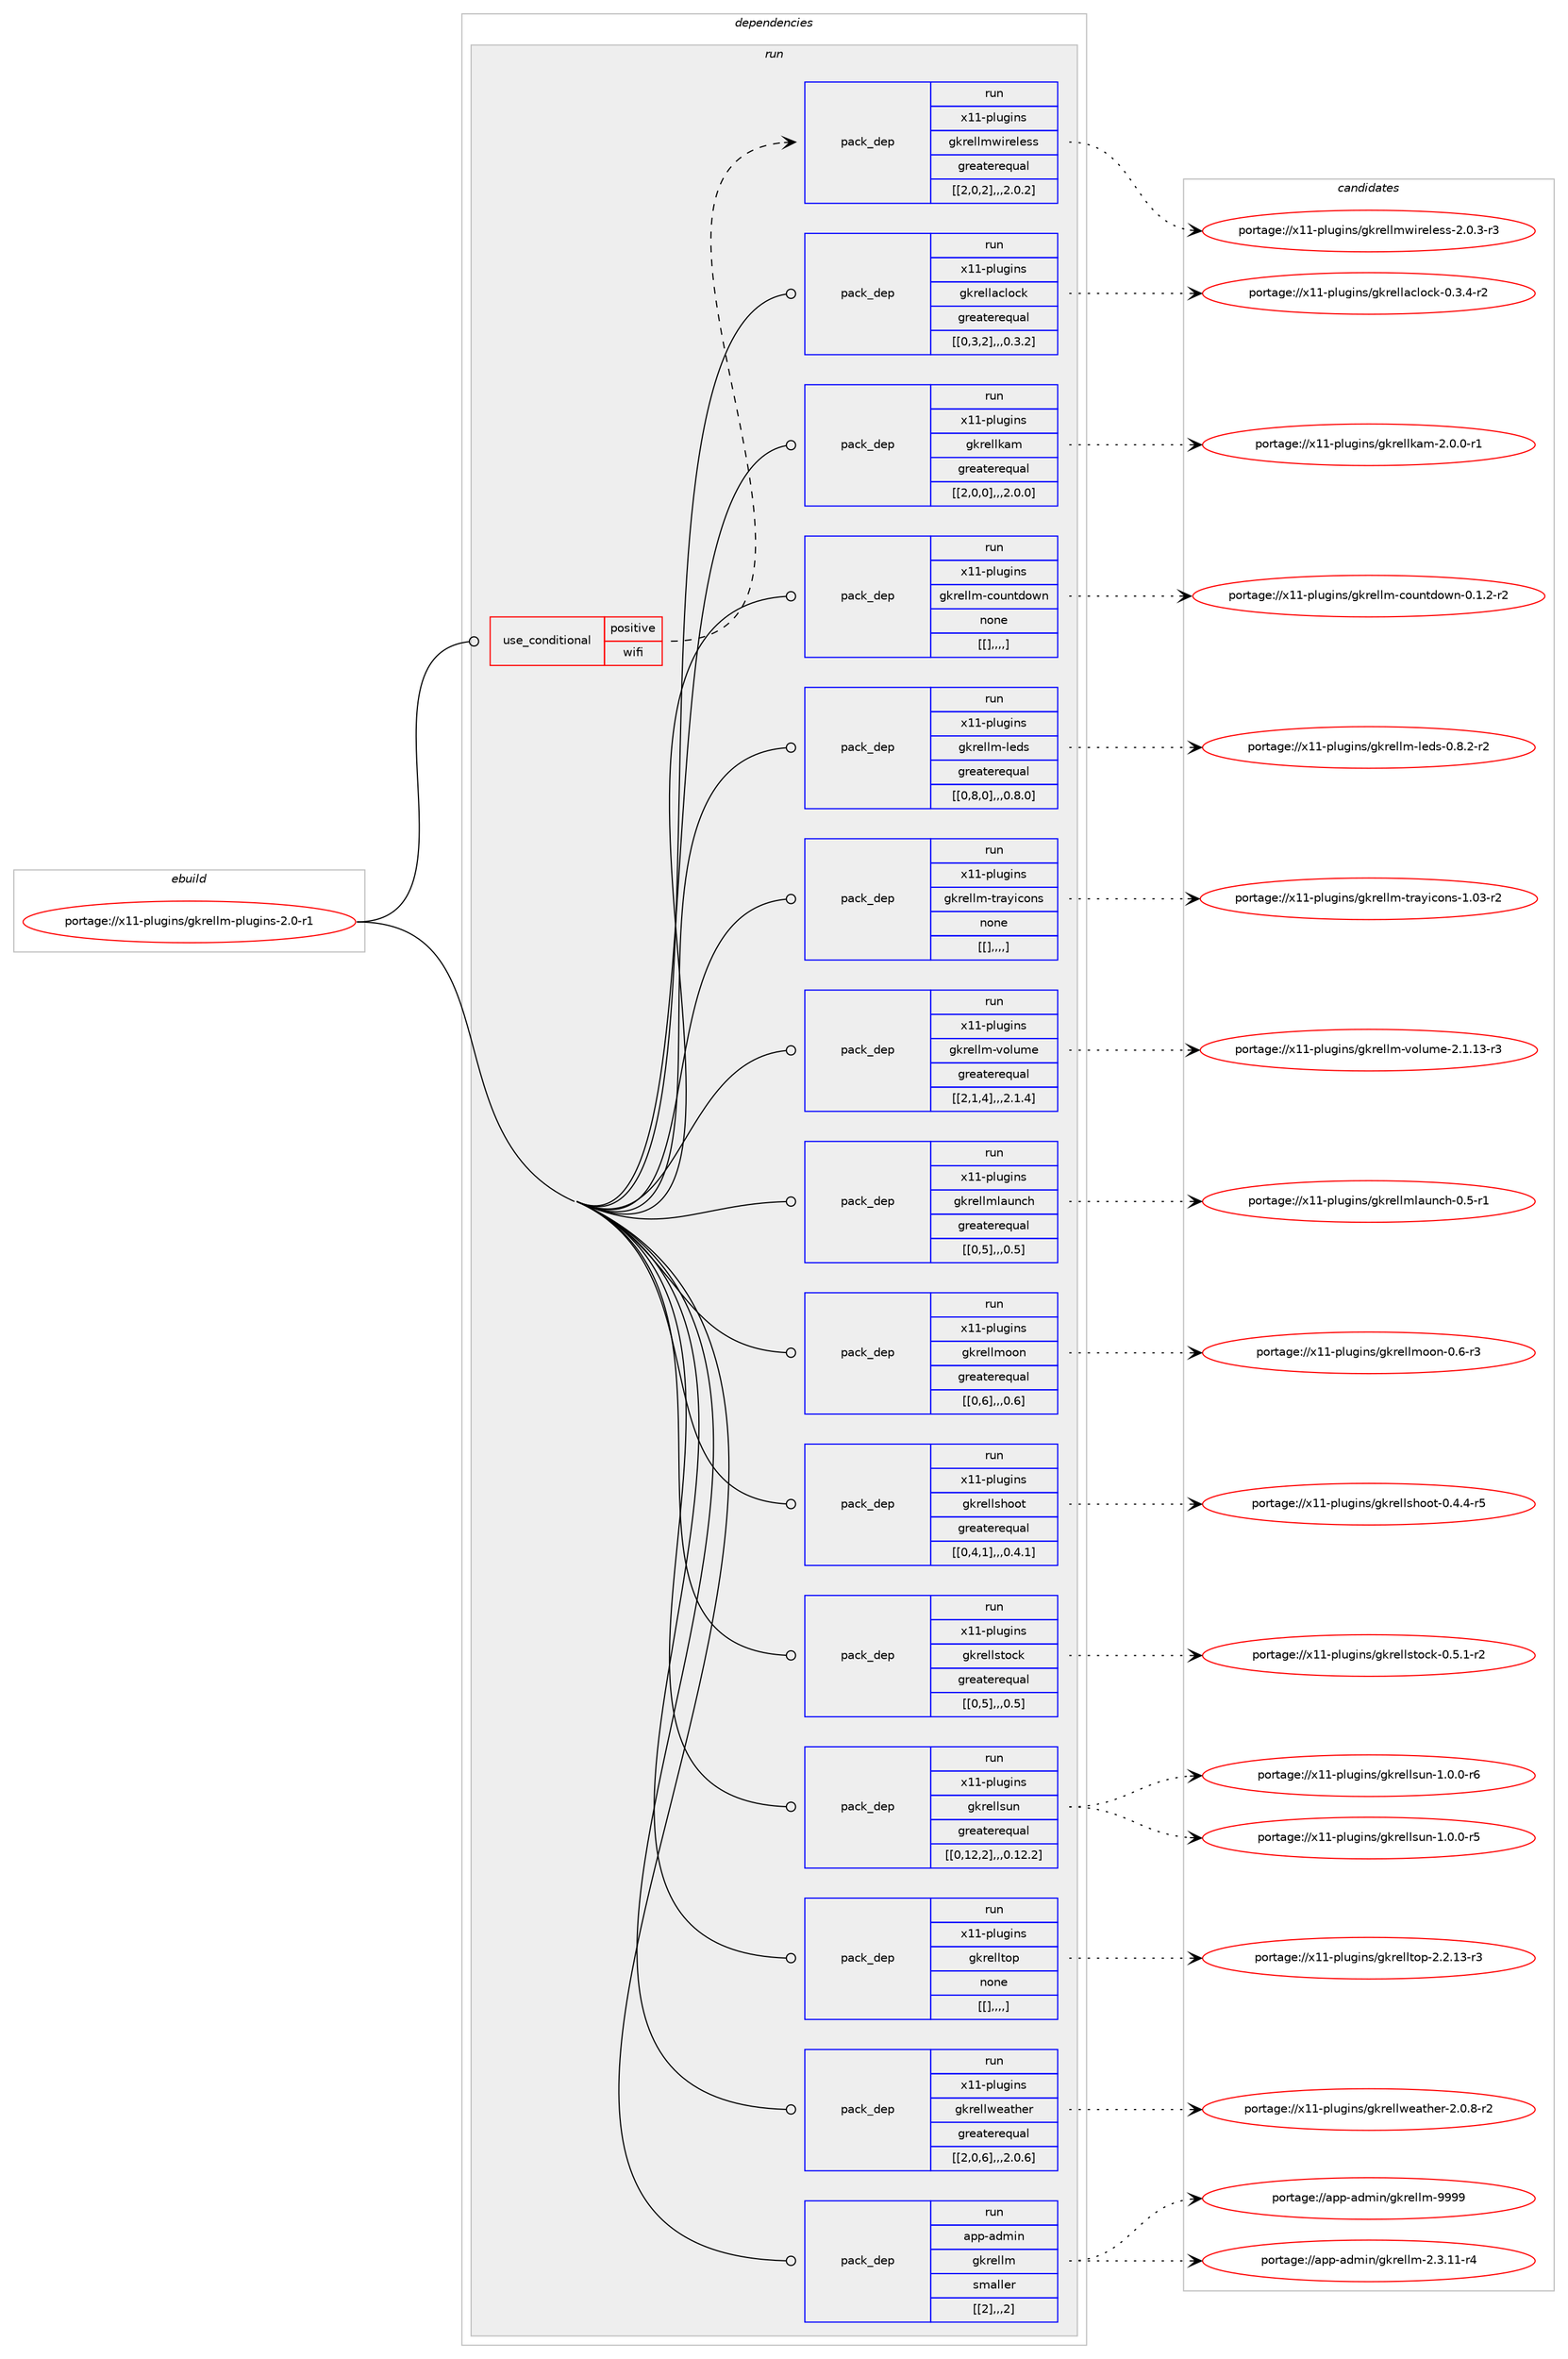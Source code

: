 digraph prolog {

# *************
# Graph options
# *************

newrank=true;
concentrate=true;
compound=true;
graph [rankdir=LR,fontname=Helvetica,fontsize=10,ranksep=1.5];#, ranksep=2.5, nodesep=0.2];
edge  [arrowhead=vee];
node  [fontname=Helvetica,fontsize=10];

# **********
# The ebuild
# **********

subgraph cluster_leftcol {
color=gray;
label=<<i>ebuild</i>>;
id [label="portage://x11-plugins/gkrellm-plugins-2.0-r1", color=red, width=4, href="../x11-plugins/gkrellm-plugins-2.0-r1.svg"];
}

# ****************
# The dependencies
# ****************

subgraph cluster_midcol {
color=gray;
label=<<i>dependencies</i>>;
subgraph cluster_compile {
fillcolor="#eeeeee";
style=filled;
label=<<i>compile</i>>;
}
subgraph cluster_compileandrun {
fillcolor="#eeeeee";
style=filled;
label=<<i>compile and run</i>>;
}
subgraph cluster_run {
fillcolor="#eeeeee";
style=filled;
label=<<i>run</i>>;
subgraph cond127948 {
dependency484333 [label=<<TABLE BORDER="0" CELLBORDER="1" CELLSPACING="0" CELLPADDING="4"><TR><TD ROWSPAN="3" CELLPADDING="10">use_conditional</TD></TR><TR><TD>positive</TD></TR><TR><TD>wifi</TD></TR></TABLE>>, shape=none, color=red];
subgraph pack352832 {
dependency484334 [label=<<TABLE BORDER="0" CELLBORDER="1" CELLSPACING="0" CELLPADDING="4" WIDTH="220"><TR><TD ROWSPAN="6" CELLPADDING="30">pack_dep</TD></TR><TR><TD WIDTH="110">run</TD></TR><TR><TD>x11-plugins</TD></TR><TR><TD>gkrellmwireless</TD></TR><TR><TD>greaterequal</TD></TR><TR><TD>[[2,0,2],,,2.0.2]</TD></TR></TABLE>>, shape=none, color=blue];
}
dependency484333:e -> dependency484334:w [weight=20,style="dashed",arrowhead="vee"];
}
id:e -> dependency484333:w [weight=20,style="solid",arrowhead="odot"];
subgraph pack352833 {
dependency484335 [label=<<TABLE BORDER="0" CELLBORDER="1" CELLSPACING="0" CELLPADDING="4" WIDTH="220"><TR><TD ROWSPAN="6" CELLPADDING="30">pack_dep</TD></TR><TR><TD WIDTH="110">run</TD></TR><TR><TD>x11-plugins</TD></TR><TR><TD>gkrellaclock</TD></TR><TR><TD>greaterequal</TD></TR><TR><TD>[[0,3,2],,,0.3.2]</TD></TR></TABLE>>, shape=none, color=blue];
}
id:e -> dependency484335:w [weight=20,style="solid",arrowhead="odot"];
subgraph pack352834 {
dependency484336 [label=<<TABLE BORDER="0" CELLBORDER="1" CELLSPACING="0" CELLPADDING="4" WIDTH="220"><TR><TD ROWSPAN="6" CELLPADDING="30">pack_dep</TD></TR><TR><TD WIDTH="110">run</TD></TR><TR><TD>x11-plugins</TD></TR><TR><TD>gkrellkam</TD></TR><TR><TD>greaterequal</TD></TR><TR><TD>[[2,0,0],,,2.0.0]</TD></TR></TABLE>>, shape=none, color=blue];
}
id:e -> dependency484336:w [weight=20,style="solid",arrowhead="odot"];
subgraph pack352835 {
dependency484337 [label=<<TABLE BORDER="0" CELLBORDER="1" CELLSPACING="0" CELLPADDING="4" WIDTH="220"><TR><TD ROWSPAN="6" CELLPADDING="30">pack_dep</TD></TR><TR><TD WIDTH="110">run</TD></TR><TR><TD>x11-plugins</TD></TR><TR><TD>gkrellm-countdown</TD></TR><TR><TD>none</TD></TR><TR><TD>[[],,,,]</TD></TR></TABLE>>, shape=none, color=blue];
}
id:e -> dependency484337:w [weight=20,style="solid",arrowhead="odot"];
subgraph pack352836 {
dependency484338 [label=<<TABLE BORDER="0" CELLBORDER="1" CELLSPACING="0" CELLPADDING="4" WIDTH="220"><TR><TD ROWSPAN="6" CELLPADDING="30">pack_dep</TD></TR><TR><TD WIDTH="110">run</TD></TR><TR><TD>x11-plugins</TD></TR><TR><TD>gkrellm-leds</TD></TR><TR><TD>greaterequal</TD></TR><TR><TD>[[0,8,0],,,0.8.0]</TD></TR></TABLE>>, shape=none, color=blue];
}
id:e -> dependency484338:w [weight=20,style="solid",arrowhead="odot"];
subgraph pack352837 {
dependency484339 [label=<<TABLE BORDER="0" CELLBORDER="1" CELLSPACING="0" CELLPADDING="4" WIDTH="220"><TR><TD ROWSPAN="6" CELLPADDING="30">pack_dep</TD></TR><TR><TD WIDTH="110">run</TD></TR><TR><TD>x11-plugins</TD></TR><TR><TD>gkrellm-trayicons</TD></TR><TR><TD>none</TD></TR><TR><TD>[[],,,,]</TD></TR></TABLE>>, shape=none, color=blue];
}
id:e -> dependency484339:w [weight=20,style="solid",arrowhead="odot"];
subgraph pack352838 {
dependency484340 [label=<<TABLE BORDER="0" CELLBORDER="1" CELLSPACING="0" CELLPADDING="4" WIDTH="220"><TR><TD ROWSPAN="6" CELLPADDING="30">pack_dep</TD></TR><TR><TD WIDTH="110">run</TD></TR><TR><TD>x11-plugins</TD></TR><TR><TD>gkrellm-volume</TD></TR><TR><TD>greaterequal</TD></TR><TR><TD>[[2,1,4],,,2.1.4]</TD></TR></TABLE>>, shape=none, color=blue];
}
id:e -> dependency484340:w [weight=20,style="solid",arrowhead="odot"];
subgraph pack352839 {
dependency484341 [label=<<TABLE BORDER="0" CELLBORDER="1" CELLSPACING="0" CELLPADDING="4" WIDTH="220"><TR><TD ROWSPAN="6" CELLPADDING="30">pack_dep</TD></TR><TR><TD WIDTH="110">run</TD></TR><TR><TD>x11-plugins</TD></TR><TR><TD>gkrellmlaunch</TD></TR><TR><TD>greaterequal</TD></TR><TR><TD>[[0,5],,,0.5]</TD></TR></TABLE>>, shape=none, color=blue];
}
id:e -> dependency484341:w [weight=20,style="solid",arrowhead="odot"];
subgraph pack352840 {
dependency484342 [label=<<TABLE BORDER="0" CELLBORDER="1" CELLSPACING="0" CELLPADDING="4" WIDTH="220"><TR><TD ROWSPAN="6" CELLPADDING="30">pack_dep</TD></TR><TR><TD WIDTH="110">run</TD></TR><TR><TD>x11-plugins</TD></TR><TR><TD>gkrellmoon</TD></TR><TR><TD>greaterequal</TD></TR><TR><TD>[[0,6],,,0.6]</TD></TR></TABLE>>, shape=none, color=blue];
}
id:e -> dependency484342:w [weight=20,style="solid",arrowhead="odot"];
subgraph pack352841 {
dependency484343 [label=<<TABLE BORDER="0" CELLBORDER="1" CELLSPACING="0" CELLPADDING="4" WIDTH="220"><TR><TD ROWSPAN="6" CELLPADDING="30">pack_dep</TD></TR><TR><TD WIDTH="110">run</TD></TR><TR><TD>x11-plugins</TD></TR><TR><TD>gkrellshoot</TD></TR><TR><TD>greaterequal</TD></TR><TR><TD>[[0,4,1],,,0.4.1]</TD></TR></TABLE>>, shape=none, color=blue];
}
id:e -> dependency484343:w [weight=20,style="solid",arrowhead="odot"];
subgraph pack352842 {
dependency484344 [label=<<TABLE BORDER="0" CELLBORDER="1" CELLSPACING="0" CELLPADDING="4" WIDTH="220"><TR><TD ROWSPAN="6" CELLPADDING="30">pack_dep</TD></TR><TR><TD WIDTH="110">run</TD></TR><TR><TD>x11-plugins</TD></TR><TR><TD>gkrellstock</TD></TR><TR><TD>greaterequal</TD></TR><TR><TD>[[0,5],,,0.5]</TD></TR></TABLE>>, shape=none, color=blue];
}
id:e -> dependency484344:w [weight=20,style="solid",arrowhead="odot"];
subgraph pack352843 {
dependency484345 [label=<<TABLE BORDER="0" CELLBORDER="1" CELLSPACING="0" CELLPADDING="4" WIDTH="220"><TR><TD ROWSPAN="6" CELLPADDING="30">pack_dep</TD></TR><TR><TD WIDTH="110">run</TD></TR><TR><TD>x11-plugins</TD></TR><TR><TD>gkrellsun</TD></TR><TR><TD>greaterequal</TD></TR><TR><TD>[[0,12,2],,,0.12.2]</TD></TR></TABLE>>, shape=none, color=blue];
}
id:e -> dependency484345:w [weight=20,style="solid",arrowhead="odot"];
subgraph pack352844 {
dependency484346 [label=<<TABLE BORDER="0" CELLBORDER="1" CELLSPACING="0" CELLPADDING="4" WIDTH="220"><TR><TD ROWSPAN="6" CELLPADDING="30">pack_dep</TD></TR><TR><TD WIDTH="110">run</TD></TR><TR><TD>x11-plugins</TD></TR><TR><TD>gkrelltop</TD></TR><TR><TD>none</TD></TR><TR><TD>[[],,,,]</TD></TR></TABLE>>, shape=none, color=blue];
}
id:e -> dependency484346:w [weight=20,style="solid",arrowhead="odot"];
subgraph pack352845 {
dependency484347 [label=<<TABLE BORDER="0" CELLBORDER="1" CELLSPACING="0" CELLPADDING="4" WIDTH="220"><TR><TD ROWSPAN="6" CELLPADDING="30">pack_dep</TD></TR><TR><TD WIDTH="110">run</TD></TR><TR><TD>x11-plugins</TD></TR><TR><TD>gkrellweather</TD></TR><TR><TD>greaterequal</TD></TR><TR><TD>[[2,0,6],,,2.0.6]</TD></TR></TABLE>>, shape=none, color=blue];
}
id:e -> dependency484347:w [weight=20,style="solid",arrowhead="odot"];
subgraph pack352846 {
dependency484348 [label=<<TABLE BORDER="0" CELLBORDER="1" CELLSPACING="0" CELLPADDING="4" WIDTH="220"><TR><TD ROWSPAN="6" CELLPADDING="30">pack_dep</TD></TR><TR><TD WIDTH="110">run</TD></TR><TR><TD>app-admin</TD></TR><TR><TD>gkrellm</TD></TR><TR><TD>smaller</TD></TR><TR><TD>[[2],,,2]</TD></TR></TABLE>>, shape=none, color=blue];
}
id:e -> dependency484348:w [weight=20,style="solid",arrowhead="odot"];
}
}

# **************
# The candidates
# **************

subgraph cluster_choices {
rank=same;
color=gray;
label=<<i>candidates</i>>;

subgraph choice352832 {
color=black;
nodesep=1;
choice120494945112108117103105110115471031071141011081081091191051141011081011151154550464846514511451 [label="portage://x11-plugins/gkrellmwireless-2.0.3-r3", color=red, width=4,href="../x11-plugins/gkrellmwireless-2.0.3-r3.svg"];
dependency484334:e -> choice120494945112108117103105110115471031071141011081081091191051141011081011151154550464846514511451:w [style=dotted,weight="100"];
}
subgraph choice352833 {
color=black;
nodesep=1;
choice120494945112108117103105110115471031071141011081089799108111991074548465146524511450 [label="portage://x11-plugins/gkrellaclock-0.3.4-r2", color=red, width=4,href="../x11-plugins/gkrellaclock-0.3.4-r2.svg"];
dependency484335:e -> choice120494945112108117103105110115471031071141011081089799108111991074548465146524511450:w [style=dotted,weight="100"];
}
subgraph choice352834 {
color=black;
nodesep=1;
choice12049494511210811710310511011547103107114101108108107971094550464846484511449 [label="portage://x11-plugins/gkrellkam-2.0.0-r1", color=red, width=4,href="../x11-plugins/gkrellkam-2.0.0-r1.svg"];
dependency484336:e -> choice12049494511210811710310511011547103107114101108108107971094550464846484511449:w [style=dotted,weight="100"];
}
subgraph choice352835 {
color=black;
nodesep=1;
choice1204949451121081171031051101154710310711410110810810945991111171101161001111191104548464946504511450 [label="portage://x11-plugins/gkrellm-countdown-0.1.2-r2", color=red, width=4,href="../x11-plugins/gkrellm-countdown-0.1.2-r2.svg"];
dependency484337:e -> choice1204949451121081171031051101154710310711410110810810945991111171101161001111191104548464946504511450:w [style=dotted,weight="100"];
}
subgraph choice352836 {
color=black;
nodesep=1;
choice12049494511210811710310511011547103107114101108108109451081011001154548465646504511450 [label="portage://x11-plugins/gkrellm-leds-0.8.2-r2", color=red, width=4,href="../x11-plugins/gkrellm-leds-0.8.2-r2.svg"];
dependency484338:e -> choice12049494511210811710310511011547103107114101108108109451081011001154548465646504511450:w [style=dotted,weight="100"];
}
subgraph choice352837 {
color=black;
nodesep=1;
choice1204949451121081171031051101154710310711410110810810945116114971211059911111011545494648514511450 [label="portage://x11-plugins/gkrellm-trayicons-1.03-r2", color=red, width=4,href="../x11-plugins/gkrellm-trayicons-1.03-r2.svg"];
dependency484339:e -> choice1204949451121081171031051101154710310711410110810810945116114971211059911111011545494648514511450:w [style=dotted,weight="100"];
}
subgraph choice352838 {
color=black;
nodesep=1;
choice1204949451121081171031051101154710310711410110810810945118111108117109101455046494649514511451 [label="portage://x11-plugins/gkrellm-volume-2.1.13-r3", color=red, width=4,href="../x11-plugins/gkrellm-volume-2.1.13-r3.svg"];
dependency484340:e -> choice1204949451121081171031051101154710310711410110810810945118111108117109101455046494649514511451:w [style=dotted,weight="100"];
}
subgraph choice352839 {
color=black;
nodesep=1;
choice120494945112108117103105110115471031071141011081081091089711711099104454846534511449 [label="portage://x11-plugins/gkrellmlaunch-0.5-r1", color=red, width=4,href="../x11-plugins/gkrellmlaunch-0.5-r1.svg"];
dependency484341:e -> choice120494945112108117103105110115471031071141011081081091089711711099104454846534511449:w [style=dotted,weight="100"];
}
subgraph choice352840 {
color=black;
nodesep=1;
choice12049494511210811710310511011547103107114101108108109111111110454846544511451 [label="portage://x11-plugins/gkrellmoon-0.6-r3", color=red, width=4,href="../x11-plugins/gkrellmoon-0.6-r3.svg"];
dependency484342:e -> choice12049494511210811710310511011547103107114101108108109111111110454846544511451:w [style=dotted,weight="100"];
}
subgraph choice352841 {
color=black;
nodesep=1;
choice120494945112108117103105110115471031071141011081081151041111111164548465246524511453 [label="portage://x11-plugins/gkrellshoot-0.4.4-r5", color=red, width=4,href="../x11-plugins/gkrellshoot-0.4.4-r5.svg"];
dependency484343:e -> choice120494945112108117103105110115471031071141011081081151041111111164548465246524511453:w [style=dotted,weight="100"];
}
subgraph choice352842 {
color=black;
nodesep=1;
choice12049494511210811710310511011547103107114101108108115116111991074548465346494511450 [label="portage://x11-plugins/gkrellstock-0.5.1-r2", color=red, width=4,href="../x11-plugins/gkrellstock-0.5.1-r2.svg"];
dependency484344:e -> choice12049494511210811710310511011547103107114101108108115116111991074548465346494511450:w [style=dotted,weight="100"];
}
subgraph choice352843 {
color=black;
nodesep=1;
choice120494945112108117103105110115471031071141011081081151171104549464846484511454 [label="portage://x11-plugins/gkrellsun-1.0.0-r6", color=red, width=4,href="../x11-plugins/gkrellsun-1.0.0-r6.svg"];
choice120494945112108117103105110115471031071141011081081151171104549464846484511453 [label="portage://x11-plugins/gkrellsun-1.0.0-r5", color=red, width=4,href="../x11-plugins/gkrellsun-1.0.0-r5.svg"];
dependency484345:e -> choice120494945112108117103105110115471031071141011081081151171104549464846484511454:w [style=dotted,weight="100"];
dependency484345:e -> choice120494945112108117103105110115471031071141011081081151171104549464846484511453:w [style=dotted,weight="100"];
}
subgraph choice352844 {
color=black;
nodesep=1;
choice12049494511210811710310511011547103107114101108108116111112455046504649514511451 [label="portage://x11-plugins/gkrelltop-2.2.13-r3", color=red, width=4,href="../x11-plugins/gkrelltop-2.2.13-r3.svg"];
dependency484346:e -> choice12049494511210811710310511011547103107114101108108116111112455046504649514511451:w [style=dotted,weight="100"];
}
subgraph choice352845 {
color=black;
nodesep=1;
choice12049494511210811710310511011547103107114101108108119101971161041011144550464846564511450 [label="portage://x11-plugins/gkrellweather-2.0.8-r2", color=red, width=4,href="../x11-plugins/gkrellweather-2.0.8-r2.svg"];
dependency484347:e -> choice12049494511210811710310511011547103107114101108108119101971161041011144550464846564511450:w [style=dotted,weight="100"];
}
subgraph choice352846 {
color=black;
nodesep=1;
choice971121124597100109105110471031071141011081081094557575757 [label="portage://app-admin/gkrellm-9999", color=red, width=4,href="../app-admin/gkrellm-9999.svg"];
choice97112112459710010910511047103107114101108108109455046514649494511452 [label="portage://app-admin/gkrellm-2.3.11-r4", color=red, width=4,href="../app-admin/gkrellm-2.3.11-r4.svg"];
dependency484348:e -> choice971121124597100109105110471031071141011081081094557575757:w [style=dotted,weight="100"];
dependency484348:e -> choice97112112459710010910511047103107114101108108109455046514649494511452:w [style=dotted,weight="100"];
}
}

}
